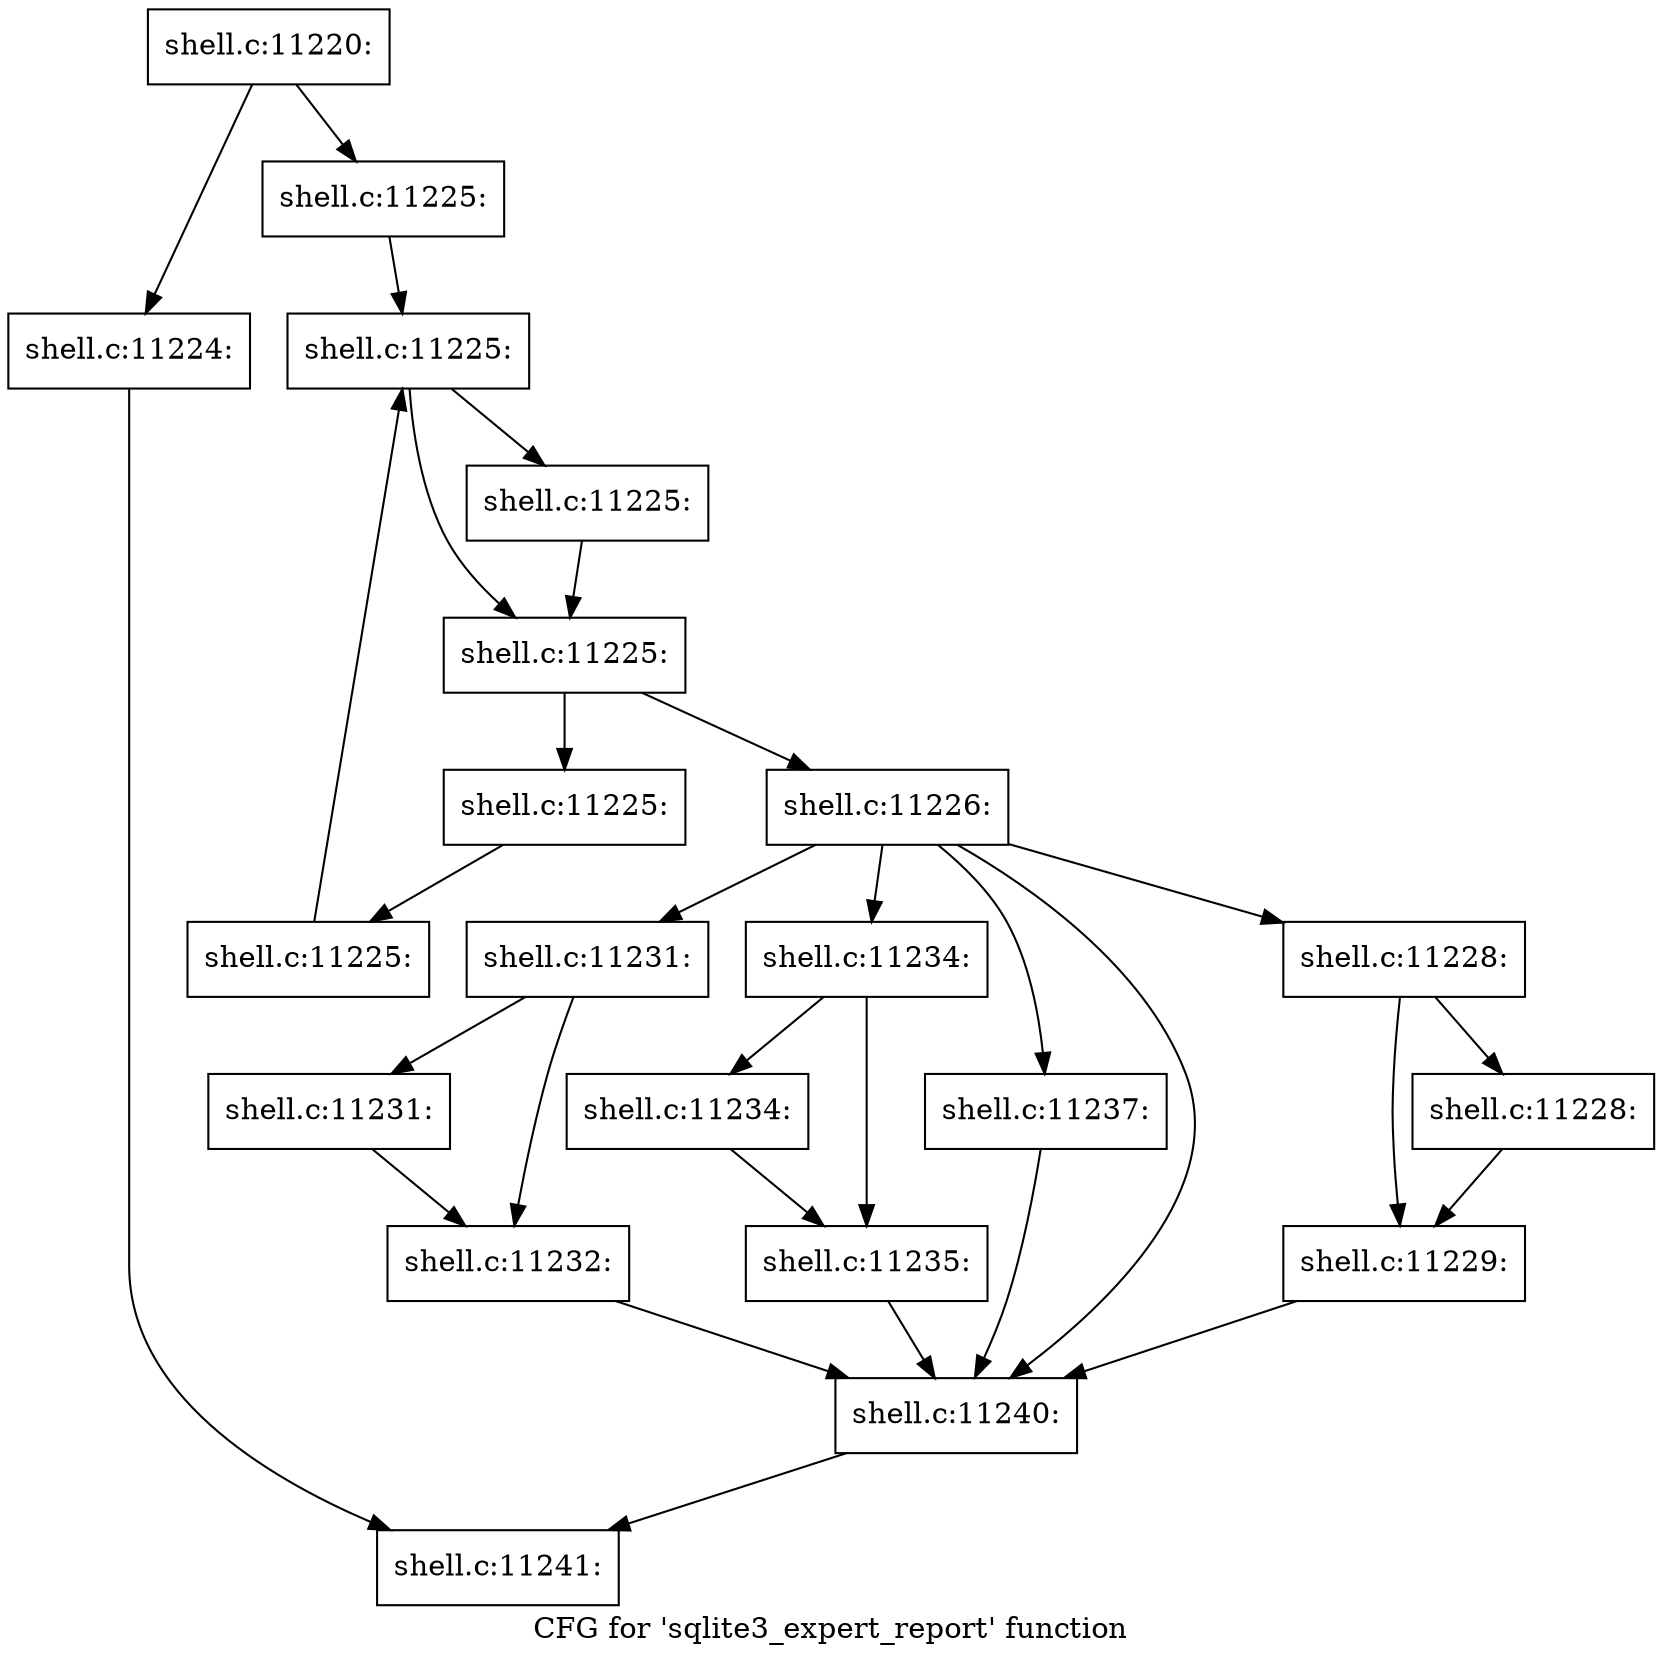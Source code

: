 digraph "CFG for 'sqlite3_expert_report' function" {
	label="CFG for 'sqlite3_expert_report' function";

	Node0x56027648ab00 [shape=record,label="{shell.c:11220:}"];
	Node0x56027648ab00 -> Node0x56027648ea30;
	Node0x56027648ab00 -> Node0x56027648ea80;
	Node0x56027648ea30 [shape=record,label="{shell.c:11224:}"];
	Node0x56027648ea30 -> Node0x56027648c7b0;
	Node0x56027648ea80 [shape=record,label="{shell.c:11225:}"];
	Node0x56027648ea80 -> Node0x56027648f3b0;
	Node0x56027648f3b0 [shape=record,label="{shell.c:11225:}"];
	Node0x56027648f3b0 -> Node0x56027648f6a0;
	Node0x56027648f3b0 -> Node0x56027648f650;
	Node0x56027648f6a0 [shape=record,label="{shell.c:11225:}"];
	Node0x56027648f6a0 -> Node0x56027648f650;
	Node0x56027648f650 [shape=record,label="{shell.c:11225:}"];
	Node0x56027648f650 -> Node0x56027648f5d0;
	Node0x56027648f650 -> Node0x56027648f030;
	Node0x56027648f5d0 [shape=record,label="{shell.c:11225:}"];
	Node0x56027648f5d0 -> Node0x56027648f540;
	Node0x56027648f540 [shape=record,label="{shell.c:11225:}"];
	Node0x56027648f540 -> Node0x56027648f3b0;
	Node0x56027648f030 [shape=record,label="{shell.c:11226:}"];
	Node0x56027648f030 -> Node0x5602764903d0;
	Node0x56027648f030 -> Node0x560276490830;
	Node0x56027648f030 -> Node0x560276490fa0;
	Node0x56027648f030 -> Node0x560276491710;
	Node0x56027648f030 -> Node0x560276491e80;
	Node0x560276490830 [shape=record,label="{shell.c:11228:}"];
	Node0x560276490830 -> Node0x560276490920;
	Node0x560276490830 -> Node0x560276490970;
	Node0x560276490920 [shape=record,label="{shell.c:11228:}"];
	Node0x560276490920 -> Node0x560276490970;
	Node0x560276490970 [shape=record,label="{shell.c:11229:}"];
	Node0x560276490970 -> Node0x5602764903d0;
	Node0x560276490fa0 [shape=record,label="{shell.c:11231:}"];
	Node0x560276490fa0 -> Node0x560276491090;
	Node0x560276490fa0 -> Node0x5602764910e0;
	Node0x560276491090 [shape=record,label="{shell.c:11231:}"];
	Node0x560276491090 -> Node0x5602764910e0;
	Node0x5602764910e0 [shape=record,label="{shell.c:11232:}"];
	Node0x5602764910e0 -> Node0x5602764903d0;
	Node0x560276491710 [shape=record,label="{shell.c:11234:}"];
	Node0x560276491710 -> Node0x560276491800;
	Node0x560276491710 -> Node0x560276491850;
	Node0x560276491800 [shape=record,label="{shell.c:11234:}"];
	Node0x560276491800 -> Node0x560276491850;
	Node0x560276491850 [shape=record,label="{shell.c:11235:}"];
	Node0x560276491850 -> Node0x5602764903d0;
	Node0x560276491e80 [shape=record,label="{shell.c:11237:}"];
	Node0x560276491e80 -> Node0x5602764903d0;
	Node0x5602764903d0 [shape=record,label="{shell.c:11240:}"];
	Node0x5602764903d0 -> Node0x56027648c7b0;
	Node0x56027648c7b0 [shape=record,label="{shell.c:11241:}"];
}
